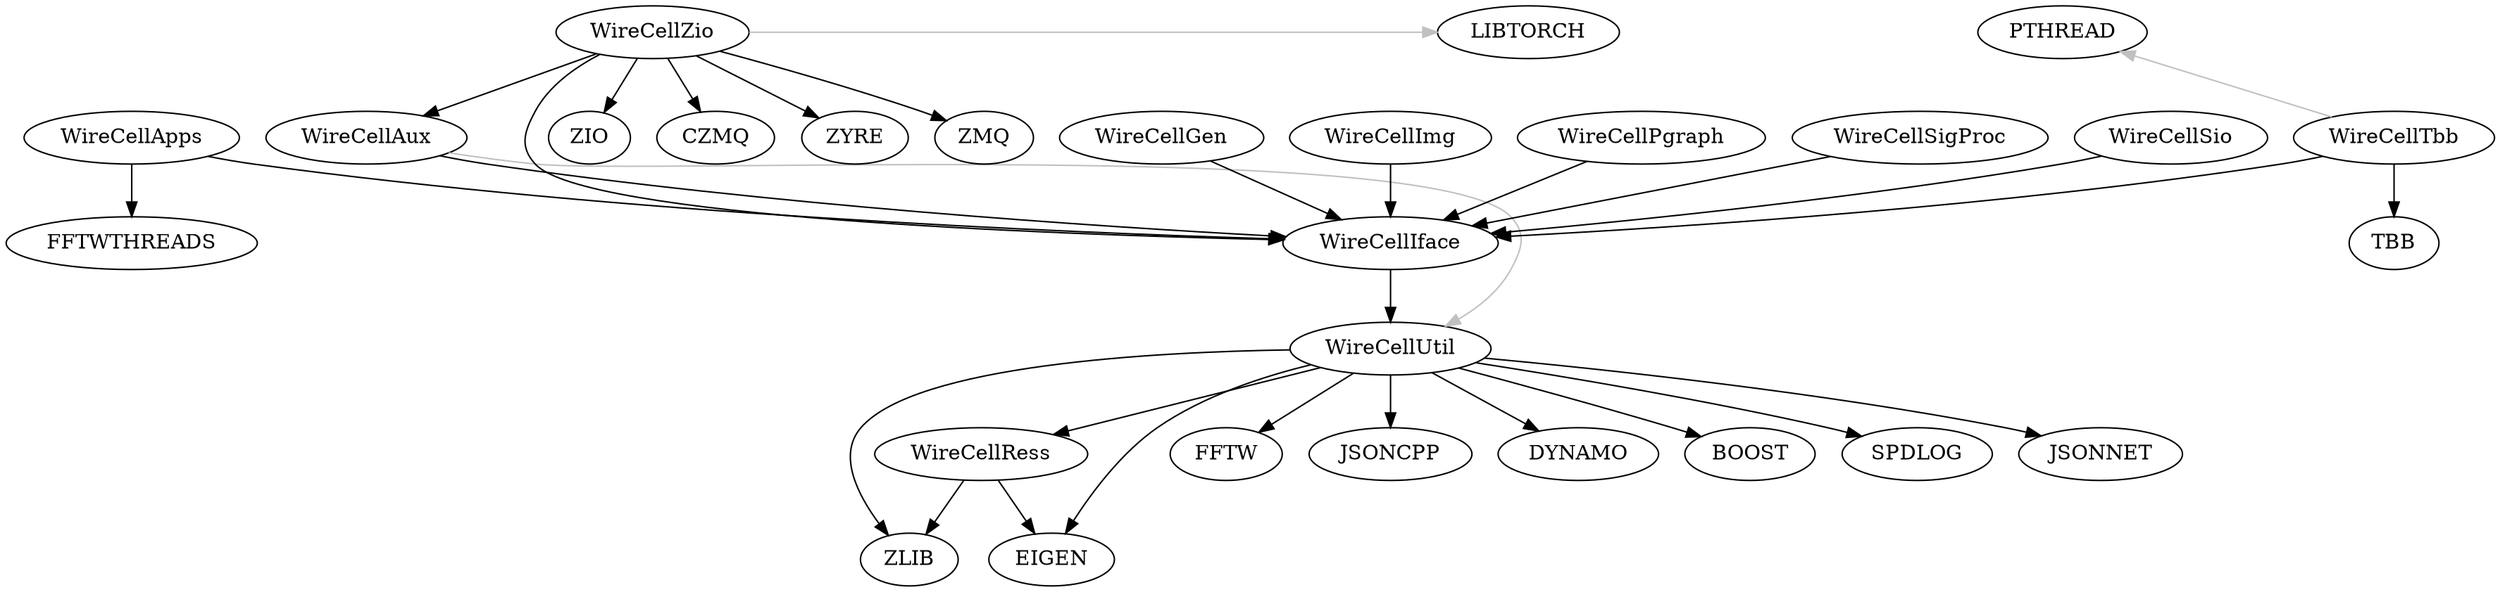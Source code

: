 digraph deps {
	"WireCellApps";
	"WireCellAux";
	"WireCellGen";
	"WireCellIface";
	"WireCellImg";
	"WireCellPgraph";
	"WireCellRess";
	"WireCellSigProc";
	"WireCellSio";
	"WireCellTbb";
	"WireCellUtil";
	"WireCellZio";
	"WireCellApps" -> "FFTWTHREADS"[color="black"];
	"WireCellApps" -> "WireCellIface"[color="black"];
	"WireCellAux" -> "WireCellIface"[color="black"];
	"WireCellAux" -> "WireCellUtil"[color="gray",constraint=false];
	"WireCellGen" -> "WireCellIface"[color="black"];
	"WireCellIface" -> "WireCellUtil"[color="black"];
	"WireCellImg" -> "WireCellIface"[color="black"];
	"WireCellPgraph" -> "WireCellIface"[color="black"];
	"WireCellRess" -> "ZLIB"[color="black"];
	"WireCellRess" -> "EIGEN"[color="black"];
	"WireCellSigProc" -> "WireCellIface"[color="black"];
	"WireCellSio" -> "WireCellIface"[color="black"];
	"WireCellTbb" -> "TBB"[color="black"];
	"WireCellTbb" -> "WireCellIface"[color="black"];
	"WireCellTbb" -> "PTHREAD"[color="gray",constraint=false];
	"WireCellUtil" -> "FFTW"[color="black"];
	"WireCellUtil" -> "JSONCPP"[color="black"];
	"WireCellUtil" -> "DYNAMO"[color="black"];
	"WireCellUtil" -> "BOOST"[color="black"];
	"WireCellUtil" -> "EIGEN"[color="black"];
	"WireCellUtil" -> "WireCellRess"[color="black"];
	"WireCellUtil" -> "ZLIB"[color="black"];
	"WireCellUtil" -> "SPDLOG"[color="black"];
	"WireCellUtil" -> "JSONNET"[color="black"];
	"WireCellZio" -> "ZIO"[color="black"];
	"WireCellZio" -> "WireCellIface"[color="black"];
	"WireCellZio" -> "WireCellAux"[color="black"];
	"WireCellZio" -> "CZMQ"[color="black"];
	"WireCellZio" -> "ZYRE"[color="black"];
	"WireCellZio" -> "ZMQ"[color="black"];
	"WireCellZio" -> "LIBTORCH"[color="gray",constraint=false];
}